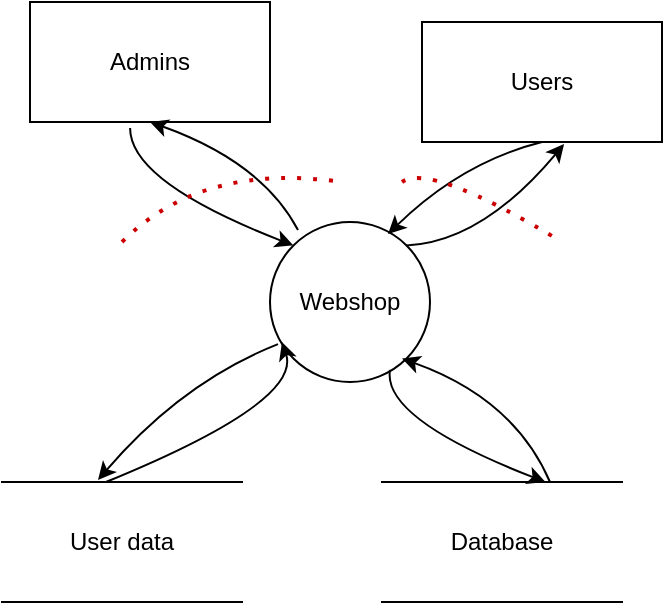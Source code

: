 <mxfile version="20.4.1" type="device"><diagram id="Cevs1J_6vuvRQ42TePh8" name="1 oldal"><mxGraphModel dx="1422" dy="788" grid="1" gridSize="10" guides="1" tooltips="1" connect="1" arrows="1" fold="1" page="1" pageScale="1" pageWidth="827" pageHeight="1169" math="0" shadow="0"><root><mxCell id="0"/><mxCell id="1" parent="0"/><mxCell id="obYfly_C9c2iC2WCJfnD-1" value="Webshop" style="ellipse;whiteSpace=wrap;html=1;aspect=fixed;" vertex="1" parent="1"><mxGeometry x="374" y="290" width="80" height="80" as="geometry"/></mxCell><mxCell id="obYfly_C9c2iC2WCJfnD-2" value="Database" style="shape=partialRectangle;whiteSpace=wrap;html=1;left=0;right=0;fillColor=none;" vertex="1" parent="1"><mxGeometry x="430" y="420" width="120" height="60" as="geometry"/></mxCell><mxCell id="obYfly_C9c2iC2WCJfnD-3" value="User data" style="shape=partialRectangle;whiteSpace=wrap;html=1;left=0;right=0;fillColor=none;" vertex="1" parent="1"><mxGeometry x="240" y="420" width="120" height="60" as="geometry"/></mxCell><mxCell id="obYfly_C9c2iC2WCJfnD-5" value="Admins" style="rounded=0;whiteSpace=wrap;html=1;" vertex="1" parent="1"><mxGeometry x="254" y="180" width="120" height="60" as="geometry"/></mxCell><mxCell id="obYfly_C9c2iC2WCJfnD-6" value="Users" style="rounded=0;whiteSpace=wrap;html=1;" vertex="1" parent="1"><mxGeometry x="450" y="190" width="120" height="60" as="geometry"/></mxCell><mxCell id="obYfly_C9c2iC2WCJfnD-7" value="" style="curved=1;endArrow=classic;html=1;rounded=0;entryX=0;entryY=0;entryDx=0;entryDy=0;exitX=0.417;exitY=1.05;exitDx=0;exitDy=0;exitPerimeter=0;" edge="1" parent="1" source="obYfly_C9c2iC2WCJfnD-5" target="obYfly_C9c2iC2WCJfnD-1"><mxGeometry width="50" height="50" relative="1" as="geometry"><mxPoint x="390" y="430" as="sourcePoint"/><mxPoint x="440" y="380" as="targetPoint"/><Array as="points"><mxPoint x="304" y="270"/></Array></mxGeometry></mxCell><mxCell id="obYfly_C9c2iC2WCJfnD-8" value="" style="curved=1;endArrow=classic;html=1;rounded=0;entryX=0.5;entryY=1;entryDx=0;entryDy=0;exitX=0.175;exitY=0.05;exitDx=0;exitDy=0;exitPerimeter=0;" edge="1" parent="1" source="obYfly_C9c2iC2WCJfnD-1" target="obYfly_C9c2iC2WCJfnD-5"><mxGeometry width="50" height="50" relative="1" as="geometry"><mxPoint x="314.04" y="253" as="sourcePoint"/><mxPoint x="395.716" y="311.716" as="targetPoint"/><Array as="points"><mxPoint x="370" y="260"/></Array></mxGeometry></mxCell><mxCell id="obYfly_C9c2iC2WCJfnD-9" value="" style="curved=1;endArrow=classic;html=1;rounded=0;entryX=0.075;entryY=0.75;entryDx=0;entryDy=0;entryPerimeter=0;exitX=0.433;exitY=0;exitDx=0;exitDy=0;exitPerimeter=0;" edge="1" parent="1" source="obYfly_C9c2iC2WCJfnD-3" target="obYfly_C9c2iC2WCJfnD-1"><mxGeometry width="50" height="50" relative="1" as="geometry"><mxPoint x="390" y="430" as="sourcePoint"/><mxPoint x="440" y="380" as="targetPoint"/><Array as="points"><mxPoint x="390" y="380"/></Array></mxGeometry></mxCell><mxCell id="obYfly_C9c2iC2WCJfnD-10" value="" style="curved=1;endArrow=classic;html=1;rounded=0;entryX=0.4;entryY=-0.017;entryDx=0;entryDy=0;entryPerimeter=0;exitX=0.05;exitY=0.763;exitDx=0;exitDy=0;exitPerimeter=0;" edge="1" parent="1" source="obYfly_C9c2iC2WCJfnD-1" target="obYfly_C9c2iC2WCJfnD-3"><mxGeometry width="50" height="50" relative="1" as="geometry"><mxPoint x="390" y="430" as="sourcePoint"/><mxPoint x="440" y="380" as="targetPoint"/><Array as="points"><mxPoint x="330" y="370"/></Array></mxGeometry></mxCell><mxCell id="obYfly_C9c2iC2WCJfnD-11" value="" style="curved=1;endArrow=classic;html=1;rounded=0;entryX=0.592;entryY=1.017;entryDx=0;entryDy=0;entryPerimeter=0;exitX=1;exitY=0;exitDx=0;exitDy=0;" edge="1" parent="1" source="obYfly_C9c2iC2WCJfnD-1" target="obYfly_C9c2iC2WCJfnD-6"><mxGeometry width="50" height="50" relative="1" as="geometry"><mxPoint x="460" y="300" as="sourcePoint"/><mxPoint x="541.716" y="348.716" as="targetPoint"/><Array as="points"><mxPoint x="480" y="300"/></Array></mxGeometry></mxCell><mxCell id="obYfly_C9c2iC2WCJfnD-12" value="" style="curved=1;endArrow=classic;html=1;rounded=0;entryX=0.738;entryY=0.075;entryDx=0;entryDy=0;exitX=0.5;exitY=1;exitDx=0;exitDy=0;entryPerimeter=0;" edge="1" parent="1" source="obYfly_C9c2iC2WCJfnD-6" target="obYfly_C9c2iC2WCJfnD-1"><mxGeometry width="50" height="50" relative="1" as="geometry"><mxPoint x="550" y="314" as="sourcePoint"/><mxPoint x="476" y="260" as="targetPoint"/><Array as="points"><mxPoint x="470" y="260"/></Array></mxGeometry></mxCell><mxCell id="obYfly_C9c2iC2WCJfnD-13" value="" style="curved=1;endArrow=classic;html=1;rounded=0;entryX=0;entryY=0;entryDx=0;entryDy=0;exitX=0.75;exitY=0.925;exitDx=0;exitDy=0;exitPerimeter=0;" edge="1" parent="1" source="obYfly_C9c2iC2WCJfnD-1"><mxGeometry width="50" height="50" relative="1" as="geometry"><mxPoint x="430.04" y="361.28" as="sourcePoint"/><mxPoint x="511.716" y="419.996" as="targetPoint"/><Array as="points"><mxPoint x="430" y="388.28"/></Array></mxGeometry></mxCell><mxCell id="obYfly_C9c2iC2WCJfnD-14" value="" style="curved=1;endArrow=classic;html=1;rounded=0;entryX=0.5;entryY=1;entryDx=0;entryDy=0;exitX=0.7;exitY=0;exitDx=0;exitDy=0;exitPerimeter=0;" edge="1" parent="1" source="obYfly_C9c2iC2WCJfnD-2"><mxGeometry width="50" height="50" relative="1" as="geometry"><mxPoint x="514" y="412.28" as="sourcePoint"/><mxPoint x="440" y="358.28" as="targetPoint"/><Array as="points"><mxPoint x="496" y="378.28"/></Array></mxGeometry></mxCell><mxCell id="obYfly_C9c2iC2WCJfnD-15" value="" style="endArrow=none;dashed=1;html=1;dashPattern=1 3;strokeWidth=2;curved=1;fillColor=#f8cecc;strokeColor=#CC0000;" edge="1" parent="1"><mxGeometry width="50" height="50" relative="1" as="geometry"><mxPoint x="300" y="300" as="sourcePoint"/><mxPoint x="410" y="270" as="targetPoint"/><Array as="points"><mxPoint x="340" y="260"/></Array></mxGeometry></mxCell><mxCell id="obYfly_C9c2iC2WCJfnD-16" value="" style="endArrow=none;dashed=1;html=1;dashPattern=1 3;strokeWidth=2;curved=1;fillColor=#f8cecc;strokeColor=#CC0000;" edge="1" parent="1"><mxGeometry width="50" height="50" relative="1" as="geometry"><mxPoint x="440" y="270" as="sourcePoint"/><mxPoint x="520" y="300" as="targetPoint"/><Array as="points"><mxPoint x="454" y="260"/></Array></mxGeometry></mxCell></root></mxGraphModel></diagram></mxfile>